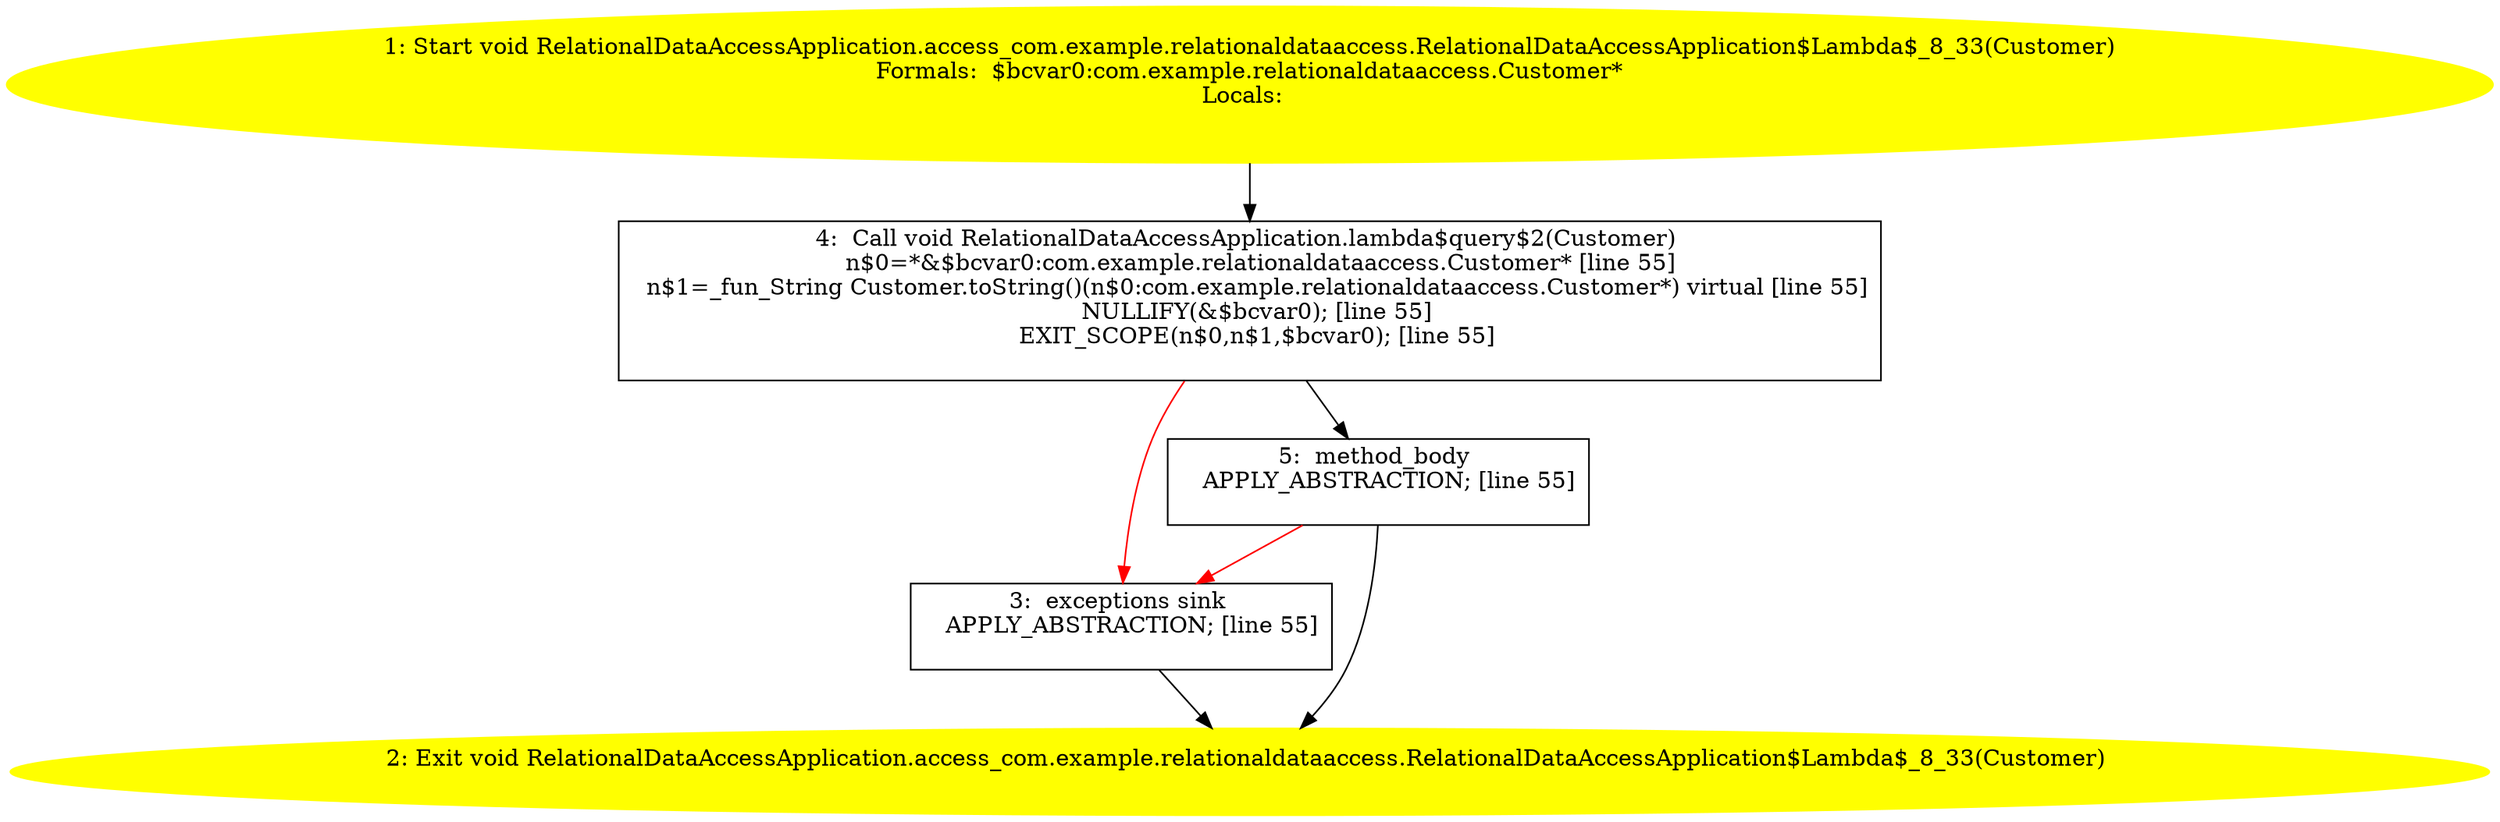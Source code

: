 /* @generated */
digraph cfg {
"com.example.relationaldataaccess.RelationalDataAccessApplication.access_com.example.relationaldataac.146ce03a1885c9a72f54387ca6ef4ef1_1" [label="1: Start void RelationalDataAccessApplication.access_com.example.relationaldataaccess.RelationalDataAccessApplication$Lambda$_8_33(Customer)\nFormals:  $bcvar0:com.example.relationaldataaccess.Customer*\nLocals:  \n  " color=yellow style=filled]
	

	 "com.example.relationaldataaccess.RelationalDataAccessApplication.access_com.example.relationaldataac.146ce03a1885c9a72f54387ca6ef4ef1_1" -> "com.example.relationaldataaccess.RelationalDataAccessApplication.access_com.example.relationaldataac.146ce03a1885c9a72f54387ca6ef4ef1_4" ;
"com.example.relationaldataaccess.RelationalDataAccessApplication.access_com.example.relationaldataac.146ce03a1885c9a72f54387ca6ef4ef1_2" [label="2: Exit void RelationalDataAccessApplication.access_com.example.relationaldataaccess.RelationalDataAccessApplication$Lambda$_8_33(Customer) \n  " color=yellow style=filled]
	

"com.example.relationaldataaccess.RelationalDataAccessApplication.access_com.example.relationaldataac.146ce03a1885c9a72f54387ca6ef4ef1_3" [label="3:  exceptions sink \n   APPLY_ABSTRACTION; [line 55]\n " shape="box"]
	

	 "com.example.relationaldataaccess.RelationalDataAccessApplication.access_com.example.relationaldataac.146ce03a1885c9a72f54387ca6ef4ef1_3" -> "com.example.relationaldataaccess.RelationalDataAccessApplication.access_com.example.relationaldataac.146ce03a1885c9a72f54387ca6ef4ef1_2" ;
"com.example.relationaldataaccess.RelationalDataAccessApplication.access_com.example.relationaldataac.146ce03a1885c9a72f54387ca6ef4ef1_4" [label="4:  Call void RelationalDataAccessApplication.lambda$query$2(Customer) \n   n$0=*&$bcvar0:com.example.relationaldataaccess.Customer* [line 55]\n  n$1=_fun_String Customer.toString()(n$0:com.example.relationaldataaccess.Customer*) virtual [line 55]\n  NULLIFY(&$bcvar0); [line 55]\n  EXIT_SCOPE(n$0,n$1,$bcvar0); [line 55]\n " shape="box"]
	

	 "com.example.relationaldataaccess.RelationalDataAccessApplication.access_com.example.relationaldataac.146ce03a1885c9a72f54387ca6ef4ef1_4" -> "com.example.relationaldataaccess.RelationalDataAccessApplication.access_com.example.relationaldataac.146ce03a1885c9a72f54387ca6ef4ef1_5" ;
	 "com.example.relationaldataaccess.RelationalDataAccessApplication.access_com.example.relationaldataac.146ce03a1885c9a72f54387ca6ef4ef1_4" -> "com.example.relationaldataaccess.RelationalDataAccessApplication.access_com.example.relationaldataac.146ce03a1885c9a72f54387ca6ef4ef1_3" [color="red" ];
"com.example.relationaldataaccess.RelationalDataAccessApplication.access_com.example.relationaldataac.146ce03a1885c9a72f54387ca6ef4ef1_5" [label="5:  method_body \n   APPLY_ABSTRACTION; [line 55]\n " shape="box"]
	

	 "com.example.relationaldataaccess.RelationalDataAccessApplication.access_com.example.relationaldataac.146ce03a1885c9a72f54387ca6ef4ef1_5" -> "com.example.relationaldataaccess.RelationalDataAccessApplication.access_com.example.relationaldataac.146ce03a1885c9a72f54387ca6ef4ef1_2" ;
	 "com.example.relationaldataaccess.RelationalDataAccessApplication.access_com.example.relationaldataac.146ce03a1885c9a72f54387ca6ef4ef1_5" -> "com.example.relationaldataaccess.RelationalDataAccessApplication.access_com.example.relationaldataac.146ce03a1885c9a72f54387ca6ef4ef1_3" [color="red" ];
}
